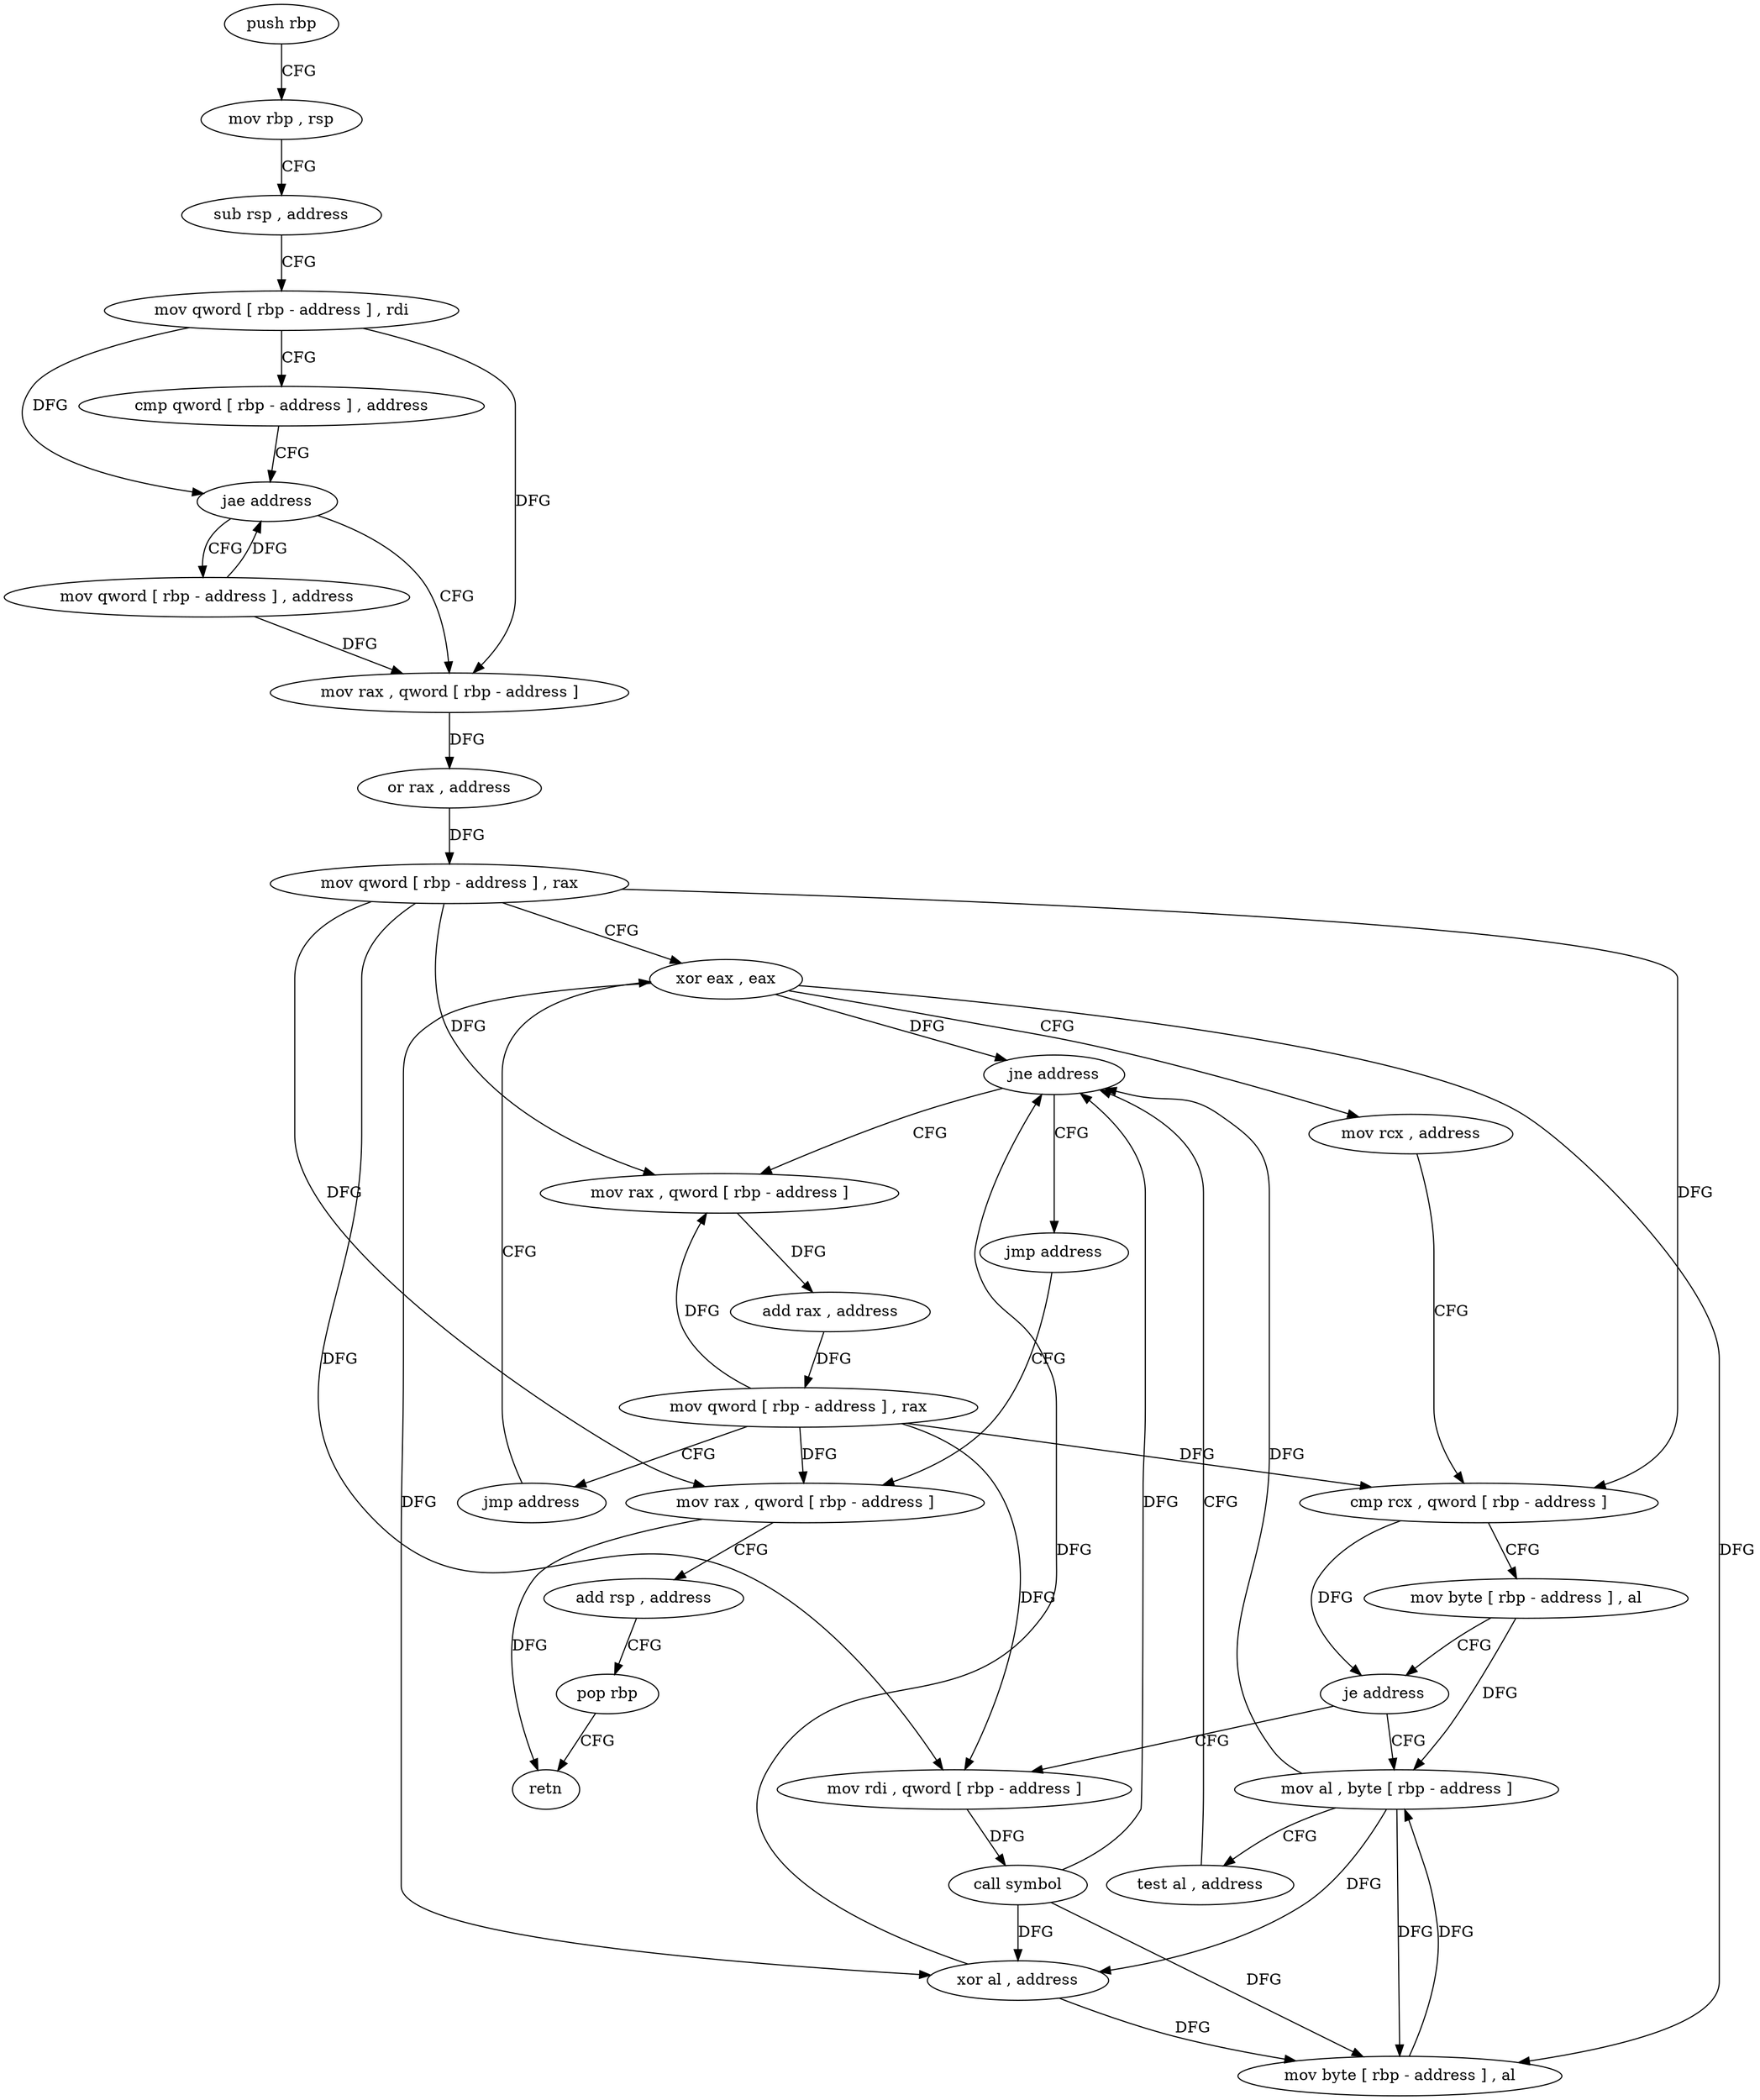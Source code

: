 digraph "func" {
"4239216" [label = "push rbp" ]
"4239217" [label = "mov rbp , rsp" ]
"4239220" [label = "sub rsp , address" ]
"4239224" [label = "mov qword [ rbp - address ] , rdi" ]
"4239228" [label = "cmp qword [ rbp - address ] , address" ]
"4239233" [label = "jae address" ]
"4239247" [label = "mov rax , qword [ rbp - address ]" ]
"4239239" [label = "mov qword [ rbp - address ] , address" ]
"4239251" [label = "or rax , address" ]
"4239257" [label = "mov qword [ rbp - address ] , rax" ]
"4239261" [label = "xor eax , eax" ]
"4239297" [label = "mov al , byte [ rbp - address ]" ]
"4239300" [label = "test al , address" ]
"4239302" [label = "jne address" ]
"4239313" [label = "mov rax , qword [ rbp - address ]" ]
"4239308" [label = "jmp address" ]
"4239283" [label = "mov rdi , qword [ rbp - address ]" ]
"4239287" [label = "call symbol" ]
"4239292" [label = "xor al , address" ]
"4239294" [label = "mov byte [ rbp - address ] , al" ]
"4239317" [label = "add rax , address" ]
"4239323" [label = "mov qword [ rbp - address ] , rax" ]
"4239327" [label = "jmp address" ]
"4239332" [label = "mov rax , qword [ rbp - address ]" ]
"4239263" [label = "mov rcx , address" ]
"4239270" [label = "cmp rcx , qword [ rbp - address ]" ]
"4239274" [label = "mov byte [ rbp - address ] , al" ]
"4239277" [label = "je address" ]
"4239336" [label = "add rsp , address" ]
"4239340" [label = "pop rbp" ]
"4239341" [label = "retn" ]
"4239216" -> "4239217" [ label = "CFG" ]
"4239217" -> "4239220" [ label = "CFG" ]
"4239220" -> "4239224" [ label = "CFG" ]
"4239224" -> "4239228" [ label = "CFG" ]
"4239224" -> "4239233" [ label = "DFG" ]
"4239224" -> "4239247" [ label = "DFG" ]
"4239228" -> "4239233" [ label = "CFG" ]
"4239233" -> "4239247" [ label = "CFG" ]
"4239233" -> "4239239" [ label = "CFG" ]
"4239247" -> "4239251" [ label = "DFG" ]
"4239239" -> "4239247" [ label = "DFG" ]
"4239239" -> "4239233" [ label = "DFG" ]
"4239251" -> "4239257" [ label = "DFG" ]
"4239257" -> "4239261" [ label = "CFG" ]
"4239257" -> "4239270" [ label = "DFG" ]
"4239257" -> "4239283" [ label = "DFG" ]
"4239257" -> "4239313" [ label = "DFG" ]
"4239257" -> "4239332" [ label = "DFG" ]
"4239261" -> "4239263" [ label = "CFG" ]
"4239261" -> "4239302" [ label = "DFG" ]
"4239261" -> "4239292" [ label = "DFG" ]
"4239261" -> "4239294" [ label = "DFG" ]
"4239297" -> "4239300" [ label = "CFG" ]
"4239297" -> "4239302" [ label = "DFG" ]
"4239297" -> "4239292" [ label = "DFG" ]
"4239297" -> "4239294" [ label = "DFG" ]
"4239300" -> "4239302" [ label = "CFG" ]
"4239302" -> "4239313" [ label = "CFG" ]
"4239302" -> "4239308" [ label = "CFG" ]
"4239313" -> "4239317" [ label = "DFG" ]
"4239308" -> "4239332" [ label = "CFG" ]
"4239283" -> "4239287" [ label = "DFG" ]
"4239287" -> "4239292" [ label = "DFG" ]
"4239287" -> "4239302" [ label = "DFG" ]
"4239287" -> "4239294" [ label = "DFG" ]
"4239292" -> "4239294" [ label = "DFG" ]
"4239292" -> "4239302" [ label = "DFG" ]
"4239294" -> "4239297" [ label = "DFG" ]
"4239317" -> "4239323" [ label = "DFG" ]
"4239323" -> "4239327" [ label = "CFG" ]
"4239323" -> "4239270" [ label = "DFG" ]
"4239323" -> "4239283" [ label = "DFG" ]
"4239323" -> "4239313" [ label = "DFG" ]
"4239323" -> "4239332" [ label = "DFG" ]
"4239327" -> "4239261" [ label = "CFG" ]
"4239332" -> "4239336" [ label = "CFG" ]
"4239332" -> "4239341" [ label = "DFG" ]
"4239263" -> "4239270" [ label = "CFG" ]
"4239270" -> "4239274" [ label = "CFG" ]
"4239270" -> "4239277" [ label = "DFG" ]
"4239274" -> "4239277" [ label = "CFG" ]
"4239274" -> "4239297" [ label = "DFG" ]
"4239277" -> "4239297" [ label = "CFG" ]
"4239277" -> "4239283" [ label = "CFG" ]
"4239336" -> "4239340" [ label = "CFG" ]
"4239340" -> "4239341" [ label = "CFG" ]
}
